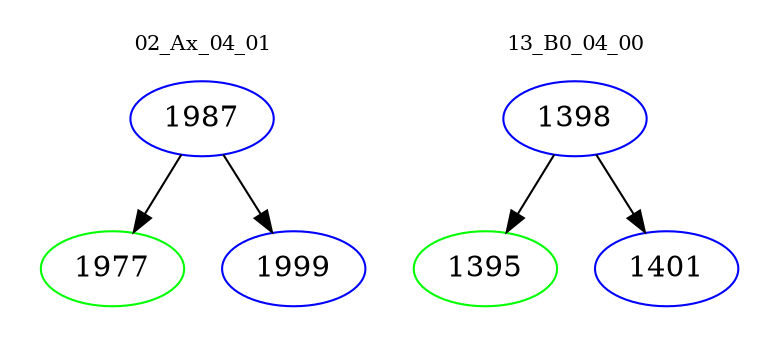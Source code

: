 digraph{
subgraph cluster_0 {
color = white
label = "02_Ax_04_01";
fontsize=10;
T0_1987 [label="1987", color="blue"]
T0_1987 -> T0_1977 [color="black"]
T0_1977 [label="1977", color="green"]
T0_1987 -> T0_1999 [color="black"]
T0_1999 [label="1999", color="blue"]
}
subgraph cluster_1 {
color = white
label = "13_B0_04_00";
fontsize=10;
T1_1398 [label="1398", color="blue"]
T1_1398 -> T1_1395 [color="black"]
T1_1395 [label="1395", color="green"]
T1_1398 -> T1_1401 [color="black"]
T1_1401 [label="1401", color="blue"]
}
}
